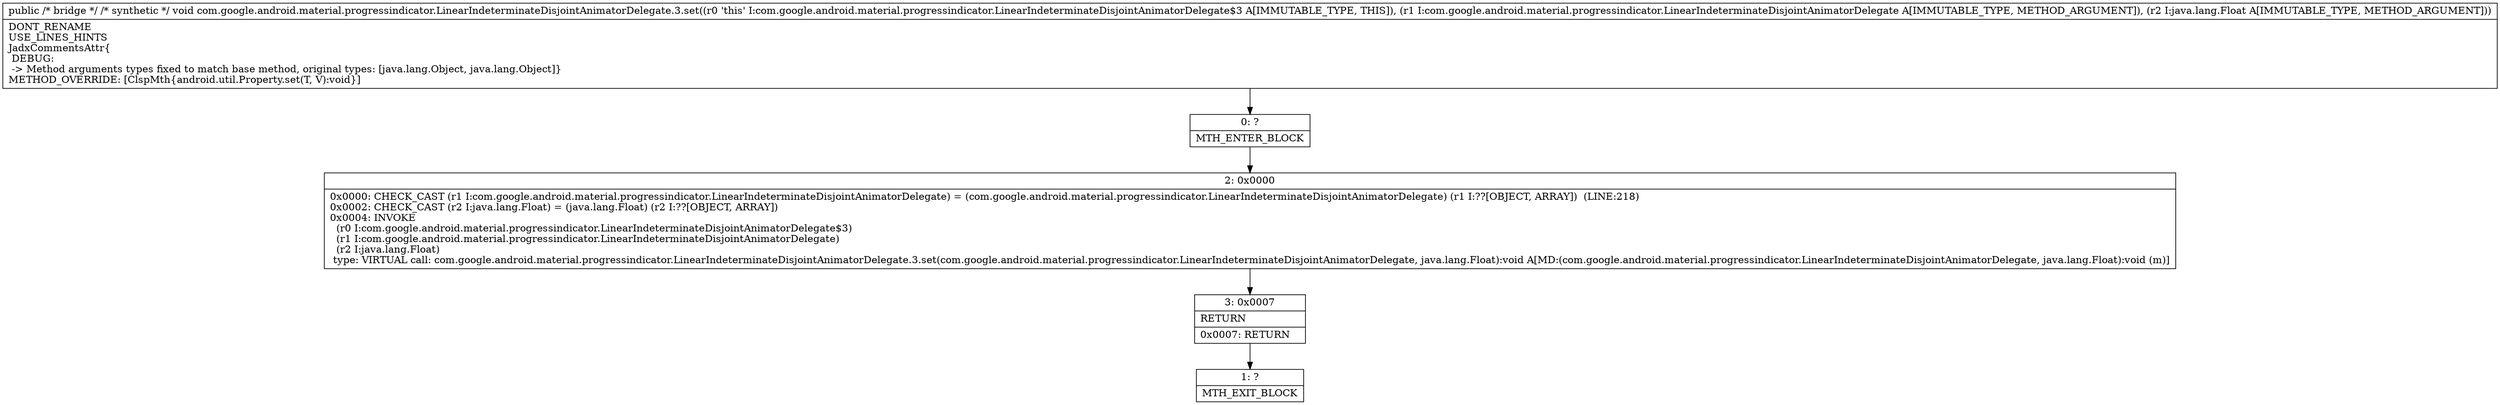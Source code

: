 digraph "CFG forcom.google.android.material.progressindicator.LinearIndeterminateDisjointAnimatorDelegate.3.set(Ljava\/lang\/Object;Ljava\/lang\/Object;)V" {
Node_0 [shape=record,label="{0\:\ ?|MTH_ENTER_BLOCK\l}"];
Node_2 [shape=record,label="{2\:\ 0x0000|0x0000: CHECK_CAST (r1 I:com.google.android.material.progressindicator.LinearIndeterminateDisjointAnimatorDelegate) = (com.google.android.material.progressindicator.LinearIndeterminateDisjointAnimatorDelegate) (r1 I:??[OBJECT, ARRAY])  (LINE:218)\l0x0002: CHECK_CAST (r2 I:java.lang.Float) = (java.lang.Float) (r2 I:??[OBJECT, ARRAY]) \l0x0004: INVOKE  \l  (r0 I:com.google.android.material.progressindicator.LinearIndeterminateDisjointAnimatorDelegate$3)\l  (r1 I:com.google.android.material.progressindicator.LinearIndeterminateDisjointAnimatorDelegate)\l  (r2 I:java.lang.Float)\l type: VIRTUAL call: com.google.android.material.progressindicator.LinearIndeterminateDisjointAnimatorDelegate.3.set(com.google.android.material.progressindicator.LinearIndeterminateDisjointAnimatorDelegate, java.lang.Float):void A[MD:(com.google.android.material.progressindicator.LinearIndeterminateDisjointAnimatorDelegate, java.lang.Float):void (m)]\l}"];
Node_3 [shape=record,label="{3\:\ 0x0007|RETURN\l|0x0007: RETURN   \l}"];
Node_1 [shape=record,label="{1\:\ ?|MTH_EXIT_BLOCK\l}"];
MethodNode[shape=record,label="{public \/* bridge *\/ \/* synthetic *\/ void com.google.android.material.progressindicator.LinearIndeterminateDisjointAnimatorDelegate.3.set((r0 'this' I:com.google.android.material.progressindicator.LinearIndeterminateDisjointAnimatorDelegate$3 A[IMMUTABLE_TYPE, THIS]), (r1 I:com.google.android.material.progressindicator.LinearIndeterminateDisjointAnimatorDelegate A[IMMUTABLE_TYPE, METHOD_ARGUMENT]), (r2 I:java.lang.Float A[IMMUTABLE_TYPE, METHOD_ARGUMENT]))  | DONT_RENAME\lUSE_LINES_HINTS\lJadxCommentsAttr\{\l DEBUG: \l \-\> Method arguments types fixed to match base method, original types: [java.lang.Object, java.lang.Object]\}\lMETHOD_OVERRIDE: [ClspMth\{android.util.Property.set(T, V):void\}]\l}"];
MethodNode -> Node_0;Node_0 -> Node_2;
Node_2 -> Node_3;
Node_3 -> Node_1;
}

